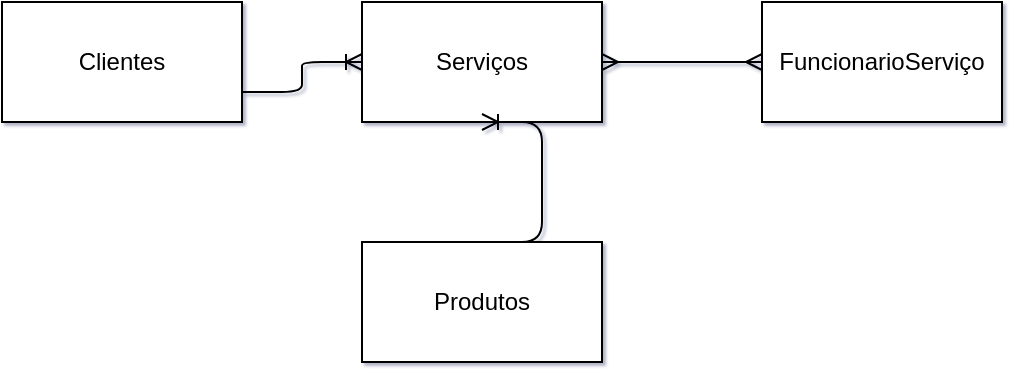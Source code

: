 <mxfile version="10.9.5" type="device"><diagram id="TcheA2kKqsgVbtvQtxER" name="Conceitual"><mxGraphModel dx="572" dy="368" grid="1" gridSize="10" guides="1" tooltips="1" connect="1" arrows="1" fold="1" page="1" pageScale="1" pageWidth="1169" pageHeight="827" math="0" shadow="1"><root><mxCell id="0"/><mxCell id="1" parent="0"/><mxCell id="Sm6zGeeqfHj_iGoBfbzO-1" value="Serviços" style="rounded=0;whiteSpace=wrap;html=1;" parent="1" vertex="1"><mxGeometry x="290" y="120" width="120" height="60" as="geometry"/></mxCell><mxCell id="Sm6zGeeqfHj_iGoBfbzO-4" value="Clientes" style="rounded=0;whiteSpace=wrap;html=1;" parent="1" vertex="1"><mxGeometry x="110" y="120" width="120" height="60" as="geometry"/></mxCell><mxCell id="_b04edjIc7CrCveIKL74-1" value="" style="edgeStyle=entityRelationEdgeStyle;fontSize=12;html=1;endArrow=ERoneToMany;entryX=0;entryY=0.5;entryDx=0;entryDy=0;exitX=1;exitY=0.75;exitDx=0;exitDy=0;" edge="1" parent="1" source="Sm6zGeeqfHj_iGoBfbzO-4" target="Sm6zGeeqfHj_iGoBfbzO-1"><mxGeometry width="100" height="100" relative="1" as="geometry"><mxPoint x="230" y="150" as="sourcePoint"/><mxPoint x="180" y="200" as="targetPoint"/></mxGeometry></mxCell><mxCell id="_b04edjIc7CrCveIKL74-2" value="Produtos" style="rounded=0;whiteSpace=wrap;html=1;" vertex="1" parent="1"><mxGeometry x="290" y="240" width="120" height="60" as="geometry"/></mxCell><mxCell id="_b04edjIc7CrCveIKL74-3" value="" style="edgeStyle=entityRelationEdgeStyle;fontSize=12;html=1;endArrow=ERoneToMany;entryX=0.5;entryY=1;entryDx=0;entryDy=0;exitX=0.5;exitY=0;exitDx=0;exitDy=0;" edge="1" parent="1" source="_b04edjIc7CrCveIKL74-2" target="Sm6zGeeqfHj_iGoBfbzO-1"><mxGeometry width="100" height="100" relative="1" as="geometry"><mxPoint x="270.143" y="217.5" as="sourcePoint"/><mxPoint x="330.143" y="202.643" as="targetPoint"/></mxGeometry></mxCell><mxCell id="_b04edjIc7CrCveIKL74-4" value="FuncionarioServiço" style="rounded=0;whiteSpace=wrap;html=1;" vertex="1" parent="1"><mxGeometry x="490" y="120" width="120" height="60" as="geometry"/></mxCell><mxCell id="_b04edjIc7CrCveIKL74-5" value="" style="edgeStyle=entityRelationEdgeStyle;fontSize=12;html=1;endArrow=ERmany;startArrow=ERmany;entryX=0;entryY=0.5;entryDx=0;entryDy=0;exitX=1;exitY=0.5;exitDx=0;exitDy=0;" edge="1" parent="1" source="Sm6zGeeqfHj_iGoBfbzO-1" target="_b04edjIc7CrCveIKL74-4"><mxGeometry width="100" height="100" relative="1" as="geometry"><mxPoint x="110" y="420" as="sourcePoint"/><mxPoint x="210" y="320" as="targetPoint"/></mxGeometry></mxCell></root></mxGraphModel></diagram><diagram id="rdW-qX-cHKsuQtOgJ_Xx" name="Lógico"><mxGraphModel dx="690" dy="444" grid="1" gridSize="10" guides="1" tooltips="1" connect="1" arrows="1" fold="1" page="1" pageScale="1" pageWidth="1169" pageHeight="827" math="0" shadow="0"><root><mxCell id="B0SP5Z3k-HK32YTU66Kq-0"/><mxCell id="B0SP5Z3k-HK32YTU66Kq-1" parent="B0SP5Z3k-HK32YTU66Kq-0"/><mxCell id="B0SP5Z3k-HK32YTU66Kq-2" value="Servicos" style="swimlane;fontStyle=0;childLayout=stackLayout;horizontal=1;startSize=26;fillColor=#e0e0e0;horizontalStack=0;resizeParent=1;resizeParentMax=0;resizeLast=0;collapsible=1;marginBottom=0;swimlaneFillColor=#ffffff;align=center;fontSize=14;" vertex="1" parent="B0SP5Z3k-HK32YTU66Kq-1"><mxGeometry x="80" y="80" width="160" height="118" as="geometry"/></mxCell><mxCell id="B0SP5Z3k-HK32YTU66Kq-3" value="IdServico (INT)" style="shape=partialRectangle;top=0;left=0;right=0;bottom=1;align=left;verticalAlign=middle;fillColor=none;spacingLeft=34;spacingRight=4;overflow=hidden;rotatable=0;points=[[0,0.5],[1,0.5]];portConstraint=eastwest;dropTarget=0;fontStyle=5;fontSize=12;" vertex="1" parent="B0SP5Z3k-HK32YTU66Kq-2"><mxGeometry y="26" width="160" height="30" as="geometry"/></mxCell><mxCell id="B0SP5Z3k-HK32YTU66Kq-4" value="PK" style="shape=partialRectangle;top=0;left=0;bottom=0;fillColor=none;align=left;verticalAlign=middle;spacingLeft=4;spacingRight=4;overflow=hidden;rotatable=0;points=[];portConstraint=eastwest;part=1;fontSize=12;" vertex="1" connectable="0" parent="B0SP5Z3k-HK32YTU66Kq-3"><mxGeometry width="30" height="30" as="geometry"/></mxCell><mxCell id="B0SP5Z3k-HK32YTU66Kq-5" value="IdCliente (INT)" style="shape=partialRectangle;top=0;left=0;right=0;bottom=0;align=left;verticalAlign=top;fillColor=none;spacingLeft=34;spacingRight=4;overflow=hidden;rotatable=0;points=[[0,0.5],[1,0.5]];portConstraint=eastwest;dropTarget=0;fontSize=12;" vertex="1" parent="B0SP5Z3k-HK32YTU66Kq-2"><mxGeometry y="56" width="160" height="26" as="geometry"/></mxCell><mxCell id="B0SP5Z3k-HK32YTU66Kq-6" value="FK" style="shape=partialRectangle;top=0;left=0;bottom=0;fillColor=none;align=left;verticalAlign=top;spacingLeft=4;spacingRight=4;overflow=hidden;rotatable=0;points=[];portConstraint=eastwest;part=1;fontSize=12;" vertex="1" connectable="0" parent="B0SP5Z3k-HK32YTU66Kq-5"><mxGeometry width="30" height="26" as="geometry"/></mxCell><mxCell id="B0SP5Z3k-HK32YTU66Kq-7" value="IdProduto (INT)" style="shape=partialRectangle;top=0;left=0;right=0;bottom=0;align=left;verticalAlign=top;fillColor=none;spacingLeft=34;spacingRight=4;overflow=hidden;rotatable=0;points=[[0,0.5],[1,0.5]];portConstraint=eastwest;dropTarget=0;fontSize=12;" vertex="1" parent="B0SP5Z3k-HK32YTU66Kq-2"><mxGeometry y="82" width="160" height="26" as="geometry"/></mxCell><mxCell id="B0SP5Z3k-HK32YTU66Kq-8" value="FK" style="shape=partialRectangle;top=0;left=0;bottom=0;fillColor=none;align=left;verticalAlign=top;spacingLeft=4;spacingRight=4;overflow=hidden;rotatable=0;points=[];portConstraint=eastwest;part=1;fontSize=12;" vertex="1" connectable="0" parent="B0SP5Z3k-HK32YTU66Kq-7"><mxGeometry width="30" height="26" as="geometry"/></mxCell><mxCell id="B0SP5Z3k-HK32YTU66Kq-11" value="" style="shape=partialRectangle;top=0;left=0;right=0;bottom=0;align=left;verticalAlign=top;fillColor=none;spacingLeft=34;spacingRight=4;overflow=hidden;rotatable=0;points=[[0,0.5],[1,0.5]];portConstraint=eastwest;dropTarget=0;fontSize=12;" vertex="1" parent="B0SP5Z3k-HK32YTU66Kq-2"><mxGeometry y="108" width="160" height="10" as="geometry"/></mxCell><mxCell id="B0SP5Z3k-HK32YTU66Kq-12" value="" style="shape=partialRectangle;top=0;left=0;bottom=0;fillColor=none;align=left;verticalAlign=top;spacingLeft=4;spacingRight=4;overflow=hidden;rotatable=0;points=[];portConstraint=eastwest;part=1;fontSize=12;" vertex="1" connectable="0" parent="B0SP5Z3k-HK32YTU66Kq-11"><mxGeometry width="30" height="10" as="geometry"/></mxCell><mxCell id="B0SP5Z3k-HK32YTU66Kq-13" value="Clientes" style="swimlane;fontStyle=0;childLayout=stackLayout;horizontal=1;startSize=26;fillColor=#e0e0e0;horizontalStack=0;resizeParent=1;resizeParentMax=0;resizeLast=0;collapsible=1;marginBottom=0;swimlaneFillColor=#ffffff;align=center;fontSize=14;" vertex="1" parent="B0SP5Z3k-HK32YTU66Kq-1"><mxGeometry x="290" y="90" width="160" height="92" as="geometry"/></mxCell><mxCell id="B0SP5Z3k-HK32YTU66Kq-14" value="IdCliente (INT)" style="shape=partialRectangle;top=0;left=0;right=0;bottom=1;align=left;verticalAlign=middle;fillColor=none;spacingLeft=34;spacingRight=4;overflow=hidden;rotatable=0;points=[[0,0.5],[1,0.5]];portConstraint=eastwest;dropTarget=0;fontStyle=5;fontSize=12;" vertex="1" parent="B0SP5Z3k-HK32YTU66Kq-13"><mxGeometry y="26" width="160" height="30" as="geometry"/></mxCell><mxCell id="B0SP5Z3k-HK32YTU66Kq-15" value="PK" style="shape=partialRectangle;top=0;left=0;bottom=0;fillColor=none;align=left;verticalAlign=middle;spacingLeft=4;spacingRight=4;overflow=hidden;rotatable=0;points=[];portConstraint=eastwest;part=1;fontSize=12;" vertex="1" connectable="0" parent="B0SP5Z3k-HK32YTU66Kq-14"><mxGeometry width="30" height="30" as="geometry"/></mxCell><mxCell id="B0SP5Z3k-HK32YTU66Kq-16" value="Nome (string)" style="shape=partialRectangle;top=0;left=0;right=0;bottom=0;align=left;verticalAlign=top;fillColor=none;spacingLeft=34;spacingRight=4;overflow=hidden;rotatable=0;points=[[0,0.5],[1,0.5]];portConstraint=eastwest;dropTarget=0;fontSize=12;" vertex="1" parent="B0SP5Z3k-HK32YTU66Kq-13"><mxGeometry y="56" width="160" height="26" as="geometry"/></mxCell><mxCell id="B0SP5Z3k-HK32YTU66Kq-17" value="" style="shape=partialRectangle;top=0;left=0;bottom=0;fillColor=none;align=left;verticalAlign=top;spacingLeft=4;spacingRight=4;overflow=hidden;rotatable=0;points=[];portConstraint=eastwest;part=1;fontSize=12;" vertex="1" connectable="0" parent="B0SP5Z3k-HK32YTU66Kq-16"><mxGeometry width="30" height="26" as="geometry"/></mxCell><mxCell id="B0SP5Z3k-HK32YTU66Kq-22" value="" style="shape=partialRectangle;top=0;left=0;right=0;bottom=0;align=left;verticalAlign=top;fillColor=none;spacingLeft=34;spacingRight=4;overflow=hidden;rotatable=0;points=[[0,0.5],[1,0.5]];portConstraint=eastwest;dropTarget=0;fontSize=12;" vertex="1" parent="B0SP5Z3k-HK32YTU66Kq-13"><mxGeometry y="82" width="160" height="10" as="geometry"/></mxCell><mxCell id="B0SP5Z3k-HK32YTU66Kq-23" value="" style="shape=partialRectangle;top=0;left=0;bottom=0;fillColor=none;align=left;verticalAlign=top;spacingLeft=4;spacingRight=4;overflow=hidden;rotatable=0;points=[];portConstraint=eastwest;part=1;fontSize=12;" vertex="1" connectable="0" parent="B0SP5Z3k-HK32YTU66Kq-22"><mxGeometry width="30" height="10" as="geometry"/></mxCell><mxCell id="B0SP5Z3k-HK32YTU66Kq-24" value="Produtos" style="swimlane;fontStyle=0;childLayout=stackLayout;horizontal=1;startSize=26;fillColor=#e0e0e0;horizontalStack=0;resizeParent=1;resizeParentMax=0;resizeLast=0;collapsible=1;marginBottom=0;swimlaneFillColor=#ffffff;align=center;fontSize=14;" vertex="1" parent="B0SP5Z3k-HK32YTU66Kq-1"><mxGeometry x="500" y="77" width="160" height="82" as="geometry"/></mxCell><mxCell id="B0SP5Z3k-HK32YTU66Kq-25" value="IdProduto (INT)" style="shape=partialRectangle;top=0;left=0;right=0;bottom=1;align=left;verticalAlign=middle;fillColor=none;spacingLeft=34;spacingRight=4;overflow=hidden;rotatable=0;points=[[0,0.5],[1,0.5]];portConstraint=eastwest;dropTarget=0;fontStyle=5;fontSize=12;" vertex="1" parent="B0SP5Z3k-HK32YTU66Kq-24"><mxGeometry y="26" width="160" height="30" as="geometry"/></mxCell><mxCell id="B0SP5Z3k-HK32YTU66Kq-26" value="PK" style="shape=partialRectangle;top=0;left=0;bottom=0;fillColor=none;align=left;verticalAlign=middle;spacingLeft=4;spacingRight=4;overflow=hidden;rotatable=0;points=[];portConstraint=eastwest;part=1;fontSize=12;" vertex="1" connectable="0" parent="B0SP5Z3k-HK32YTU66Kq-25"><mxGeometry width="30" height="30" as="geometry"/></mxCell><mxCell id="B0SP5Z3k-HK32YTU66Kq-27" value="Descricao (string)" style="shape=partialRectangle;top=0;left=0;right=0;bottom=0;align=left;verticalAlign=top;fillColor=none;spacingLeft=34;spacingRight=4;overflow=hidden;rotatable=0;points=[[0,0.5],[1,0.5]];portConstraint=eastwest;dropTarget=0;fontSize=12;" vertex="1" parent="B0SP5Z3k-HK32YTU66Kq-24"><mxGeometry y="56" width="160" height="26" as="geometry"/></mxCell><mxCell id="B0SP5Z3k-HK32YTU66Kq-28" value="" style="shape=partialRectangle;top=0;left=0;bottom=0;fillColor=none;align=left;verticalAlign=top;spacingLeft=4;spacingRight=4;overflow=hidden;rotatable=0;points=[];portConstraint=eastwest;part=1;fontSize=12;" vertex="1" connectable="0" parent="B0SP5Z3k-HK32YTU66Kq-27"><mxGeometry width="30" height="26" as="geometry"/></mxCell><mxCell id="B0SP5Z3k-HK32YTU66Kq-35" value="Funcionario" style="swimlane;fontStyle=0;childLayout=stackLayout;horizontal=1;startSize=26;fillColor=#e0e0e0;horizontalStack=0;resizeParent=1;resizeParentMax=0;resizeLast=0;collapsible=1;marginBottom=0;swimlaneFillColor=#ffffff;align=center;fontSize=14;" vertex="1" parent="B0SP5Z3k-HK32YTU66Kq-1"><mxGeometry x="80" y="230" width="160" height="92" as="geometry"/></mxCell><mxCell id="B0SP5Z3k-HK32YTU66Kq-36" value="IdFuncionario (INT)" style="shape=partialRectangle;top=0;left=0;right=0;bottom=1;align=left;verticalAlign=middle;fillColor=none;spacingLeft=34;spacingRight=4;overflow=hidden;rotatable=0;points=[[0,0.5],[1,0.5]];portConstraint=eastwest;dropTarget=0;fontStyle=5;fontSize=12;" vertex="1" parent="B0SP5Z3k-HK32YTU66Kq-35"><mxGeometry y="26" width="160" height="30" as="geometry"/></mxCell><mxCell id="B0SP5Z3k-HK32YTU66Kq-37" value="PK" style="shape=partialRectangle;top=0;left=0;bottom=0;fillColor=none;align=left;verticalAlign=middle;spacingLeft=4;spacingRight=4;overflow=hidden;rotatable=0;points=[];portConstraint=eastwest;part=1;fontSize=12;" vertex="1" connectable="0" parent="B0SP5Z3k-HK32YTU66Kq-36"><mxGeometry width="30" height="30" as="geometry"/></mxCell><mxCell id="B0SP5Z3k-HK32YTU66Kq-38" value="Nome (string)" style="shape=partialRectangle;top=0;left=0;right=0;bottom=0;align=left;verticalAlign=top;fillColor=none;spacingLeft=34;spacingRight=4;overflow=hidden;rotatable=0;points=[[0,0.5],[1,0.5]];portConstraint=eastwest;dropTarget=0;fontSize=12;" vertex="1" parent="B0SP5Z3k-HK32YTU66Kq-35"><mxGeometry y="56" width="160" height="26" as="geometry"/></mxCell><mxCell id="B0SP5Z3k-HK32YTU66Kq-39" value="" style="shape=partialRectangle;top=0;left=0;bottom=0;fillColor=none;align=left;verticalAlign=top;spacingLeft=4;spacingRight=4;overflow=hidden;rotatable=0;points=[];portConstraint=eastwest;part=1;fontSize=12;" vertex="1" connectable="0" parent="B0SP5Z3k-HK32YTU66Kq-38"><mxGeometry width="30" height="26" as="geometry"/></mxCell><mxCell id="B0SP5Z3k-HK32YTU66Kq-44" value="" style="shape=partialRectangle;top=0;left=0;right=0;bottom=0;align=left;verticalAlign=top;fillColor=none;spacingLeft=34;spacingRight=4;overflow=hidden;rotatable=0;points=[[0,0.5],[1,0.5]];portConstraint=eastwest;dropTarget=0;fontSize=12;" vertex="1" parent="B0SP5Z3k-HK32YTU66Kq-35"><mxGeometry y="82" width="160" height="10" as="geometry"/></mxCell><mxCell id="B0SP5Z3k-HK32YTU66Kq-45" value="" style="shape=partialRectangle;top=0;left=0;bottom=0;fillColor=none;align=left;verticalAlign=top;spacingLeft=4;spacingRight=4;overflow=hidden;rotatable=0;points=[];portConstraint=eastwest;part=1;fontSize=12;" vertex="1" connectable="0" parent="B0SP5Z3k-HK32YTU66Kq-44"><mxGeometry width="30" height="10" as="geometry"/></mxCell><mxCell id="B0SP5Z3k-HK32YTU66Kq-46" value="FuncionarioServico" style="swimlane;fontStyle=0;childLayout=stackLayout;horizontal=1;startSize=26;fillColor=#e0e0e0;horizontalStack=0;resizeParent=1;resizeParentMax=0;resizeLast=0;collapsible=1;marginBottom=0;swimlaneFillColor=#ffffff;align=center;fontSize=14;" vertex="1" parent="B0SP5Z3k-HK32YTU66Kq-1"><mxGeometry x="290" y="246" width="160" height="92" as="geometry"/></mxCell><mxCell id="B0SP5Z3k-HK32YTU66Kq-47" value="IdServico (INT)" style="shape=partialRectangle;top=0;left=0;right=0;bottom=1;align=left;verticalAlign=middle;fillColor=none;spacingLeft=34;spacingRight=4;overflow=hidden;rotatable=0;points=[[0,0.5],[1,0.5]];portConstraint=eastwest;dropTarget=0;fontStyle=5;fontSize=12;" vertex="1" parent="B0SP5Z3k-HK32YTU66Kq-46"><mxGeometry y="26" width="160" height="30" as="geometry"/></mxCell><mxCell id="B0SP5Z3k-HK32YTU66Kq-48" value="FK" style="shape=partialRectangle;top=0;left=0;bottom=0;fillColor=none;align=left;verticalAlign=middle;spacingLeft=4;spacingRight=4;overflow=hidden;rotatable=0;points=[];portConstraint=eastwest;part=1;fontSize=12;" vertex="1" connectable="0" parent="B0SP5Z3k-HK32YTU66Kq-47"><mxGeometry width="30" height="30" as="geometry"/></mxCell><mxCell id="B0SP5Z3k-HK32YTU66Kq-49" value="IdFuncionario (INT)" style="shape=partialRectangle;top=0;left=0;right=0;bottom=0;align=left;verticalAlign=top;fillColor=none;spacingLeft=34;spacingRight=4;overflow=hidden;rotatable=0;points=[[0,0.5],[1,0.5]];portConstraint=eastwest;dropTarget=0;fontSize=12;" vertex="1" parent="B0SP5Z3k-HK32YTU66Kq-46"><mxGeometry y="56" width="160" height="26" as="geometry"/></mxCell><mxCell id="B0SP5Z3k-HK32YTU66Kq-50" value="FK" style="shape=partialRectangle;top=0;left=0;bottom=0;fillColor=none;align=left;verticalAlign=top;spacingLeft=4;spacingRight=4;overflow=hidden;rotatable=0;points=[];portConstraint=eastwest;part=1;fontSize=12;" vertex="1" connectable="0" parent="B0SP5Z3k-HK32YTU66Kq-49"><mxGeometry width="30" height="26" as="geometry"/></mxCell><mxCell id="B0SP5Z3k-HK32YTU66Kq-55" value="" style="shape=partialRectangle;top=0;left=0;right=0;bottom=0;align=left;verticalAlign=top;fillColor=none;spacingLeft=34;spacingRight=4;overflow=hidden;rotatable=0;points=[[0,0.5],[1,0.5]];portConstraint=eastwest;dropTarget=0;fontSize=12;" vertex="1" parent="B0SP5Z3k-HK32YTU66Kq-46"><mxGeometry y="82" width="160" height="10" as="geometry"/></mxCell><mxCell id="B0SP5Z3k-HK32YTU66Kq-56" value="" style="shape=partialRectangle;top=0;left=0;bottom=0;fillColor=none;align=left;verticalAlign=top;spacingLeft=4;spacingRight=4;overflow=hidden;rotatable=0;points=[];portConstraint=eastwest;part=1;fontSize=12;" vertex="1" connectable="0" parent="B0SP5Z3k-HK32YTU66Kq-55"><mxGeometry width="30" height="10" as="geometry"/></mxCell><mxCell id="QATmz2BzJ_R9rPiO3ifj-0" value="" style="endArrow=classic;html=1;exitX=0;exitY=0.5;exitDx=0;exitDy=0;entryX=1;entryY=0.5;entryDx=0;entryDy=0;" edge="1" parent="B0SP5Z3k-HK32YTU66Kq-1" source="B0SP5Z3k-HK32YTU66Kq-14" target="B0SP5Z3k-HK32YTU66Kq-5"><mxGeometry width="50" height="50" relative="1" as="geometry"><mxPoint x="80" y="410" as="sourcePoint"/><mxPoint x="80" y="330" as="targetPoint"/></mxGeometry></mxCell><mxCell id="QATmz2BzJ_R9rPiO3ifj-1" value="" style="endArrow=classic;html=1;entryX=1;entryY=0.5;entryDx=0;entryDy=0;" edge="1" parent="B0SP5Z3k-HK32YTU66Kq-1" target="B0SP5Z3k-HK32YTU66Kq-7"><mxGeometry width="50" height="50" relative="1" as="geometry"><mxPoint x="280" y="210" as="sourcePoint"/><mxPoint x="130" y="360" as="targetPoint"/></mxGeometry></mxCell><mxCell id="QATmz2BzJ_R9rPiO3ifj-2" value="" style="endArrow=none;html=1;" edge="1" parent="B0SP5Z3k-HK32YTU66Kq-1"><mxGeometry width="50" height="50" relative="1" as="geometry"><mxPoint x="280" y="210" as="sourcePoint"/><mxPoint x="480" y="210" as="targetPoint"/></mxGeometry></mxCell><mxCell id="QATmz2BzJ_R9rPiO3ifj-3" value="" style="endArrow=none;html=1;" edge="1" parent="B0SP5Z3k-HK32YTU66Kq-1"><mxGeometry width="50" height="50" relative="1" as="geometry"><mxPoint x="480" y="210" as="sourcePoint"/><mxPoint x="480" y="120" as="targetPoint"/></mxGeometry></mxCell><mxCell id="QATmz2BzJ_R9rPiO3ifj-4" value="" style="endArrow=none;html=1;entryX=0;entryY=0.5;entryDx=0;entryDy=0;" edge="1" parent="B0SP5Z3k-HK32YTU66Kq-1" target="B0SP5Z3k-HK32YTU66Kq-25"><mxGeometry width="50" height="50" relative="1" as="geometry"><mxPoint x="480" y="118" as="sourcePoint"/><mxPoint x="130" y="360" as="targetPoint"/></mxGeometry></mxCell><mxCell id="QATmz2BzJ_R9rPiO3ifj-5" value="" style="endArrow=none;html=1;entryX=0;entryY=0.5;entryDx=0;entryDy=0;" edge="1" parent="B0SP5Z3k-HK32YTU66Kq-1" target="B0SP5Z3k-HK32YTU66Kq-36"><mxGeometry width="50" height="50" relative="1" as="geometry"><mxPoint x="70" y="271" as="sourcePoint"/><mxPoint x="130" y="360" as="targetPoint"/></mxGeometry></mxCell><mxCell id="QATmz2BzJ_R9rPiO3ifj-6" value="" style="endArrow=none;html=1;" edge="1" parent="B0SP5Z3k-HK32YTU66Kq-1"><mxGeometry width="50" height="50" relative="1" as="geometry"><mxPoint x="70" y="360" as="sourcePoint"/><mxPoint x="70" y="270" as="targetPoint"/></mxGeometry></mxCell><mxCell id="QATmz2BzJ_R9rPiO3ifj-7" value="" style="endArrow=none;html=1;" edge="1" parent="B0SP5Z3k-HK32YTU66Kq-1"><mxGeometry width="50" height="50" relative="1" as="geometry"><mxPoint x="260" y="360" as="sourcePoint"/><mxPoint x="70" y="360" as="targetPoint"/></mxGeometry></mxCell><mxCell id="QATmz2BzJ_R9rPiO3ifj-8" value="" style="endArrow=none;html=1;" edge="1" parent="B0SP5Z3k-HK32YTU66Kq-1"><mxGeometry width="50" height="50" relative="1" as="geometry"><mxPoint x="260" y="320" as="sourcePoint"/><mxPoint x="260" y="360" as="targetPoint"/></mxGeometry></mxCell><mxCell id="QATmz2BzJ_R9rPiO3ifj-9" value="" style="endArrow=classic;html=1;entryX=0;entryY=0.804;entryDx=0;entryDy=0;entryPerimeter=0;" edge="1" parent="B0SP5Z3k-HK32YTU66Kq-1" target="B0SP5Z3k-HK32YTU66Kq-49"><mxGeometry width="50" height="50" relative="1" as="geometry"><mxPoint x="260" y="323" as="sourcePoint"/><mxPoint x="290" y="315" as="targetPoint"/><Array as="points"/></mxGeometry></mxCell><mxCell id="QATmz2BzJ_R9rPiO3ifj-10" value="" style="endArrow=none;html=1;entryX=0;entryY=0.5;entryDx=0;entryDy=0;" edge="1" parent="B0SP5Z3k-HK32YTU66Kq-1" target="B0SP5Z3k-HK32YTU66Kq-3"><mxGeometry width="50" height="50" relative="1" as="geometry"><mxPoint x="60" y="121" as="sourcePoint"/><mxPoint x="120" y="380" as="targetPoint"/></mxGeometry></mxCell><mxCell id="QATmz2BzJ_R9rPiO3ifj-11" value="" style="endArrow=none;html=1;" edge="1" parent="B0SP5Z3k-HK32YTU66Kq-1"><mxGeometry width="50" height="50" relative="1" as="geometry"><mxPoint x="60" y="220" as="sourcePoint"/><mxPoint x="60" y="120" as="targetPoint"/></mxGeometry></mxCell><mxCell id="QATmz2BzJ_R9rPiO3ifj-12" value="" style="endArrow=none;html=1;" edge="1" parent="B0SP5Z3k-HK32YTU66Kq-1"><mxGeometry width="50" height="50" relative="1" as="geometry"><mxPoint x="60" y="220" as="sourcePoint"/><mxPoint x="260" y="220" as="targetPoint"/></mxGeometry></mxCell><mxCell id="QATmz2BzJ_R9rPiO3ifj-13" value="" style="endArrow=none;html=1;" edge="1" parent="B0SP5Z3k-HK32YTU66Kq-1"><mxGeometry width="50" height="50" relative="1" as="geometry"><mxPoint x="260" y="290" as="sourcePoint"/><mxPoint x="260" y="220" as="targetPoint"/></mxGeometry></mxCell><mxCell id="QATmz2BzJ_R9rPiO3ifj-14" value="" style="endArrow=classic;html=1;entryX=0;entryY=0.5;entryDx=0;entryDy=0;" edge="1" parent="B0SP5Z3k-HK32YTU66Kq-1" target="B0SP5Z3k-HK32YTU66Kq-47"><mxGeometry width="50" height="50" relative="1" as="geometry"><mxPoint x="260" y="287" as="sourcePoint"/><mxPoint x="110" y="380" as="targetPoint"/></mxGeometry></mxCell></root></mxGraphModel></diagram></mxfile>